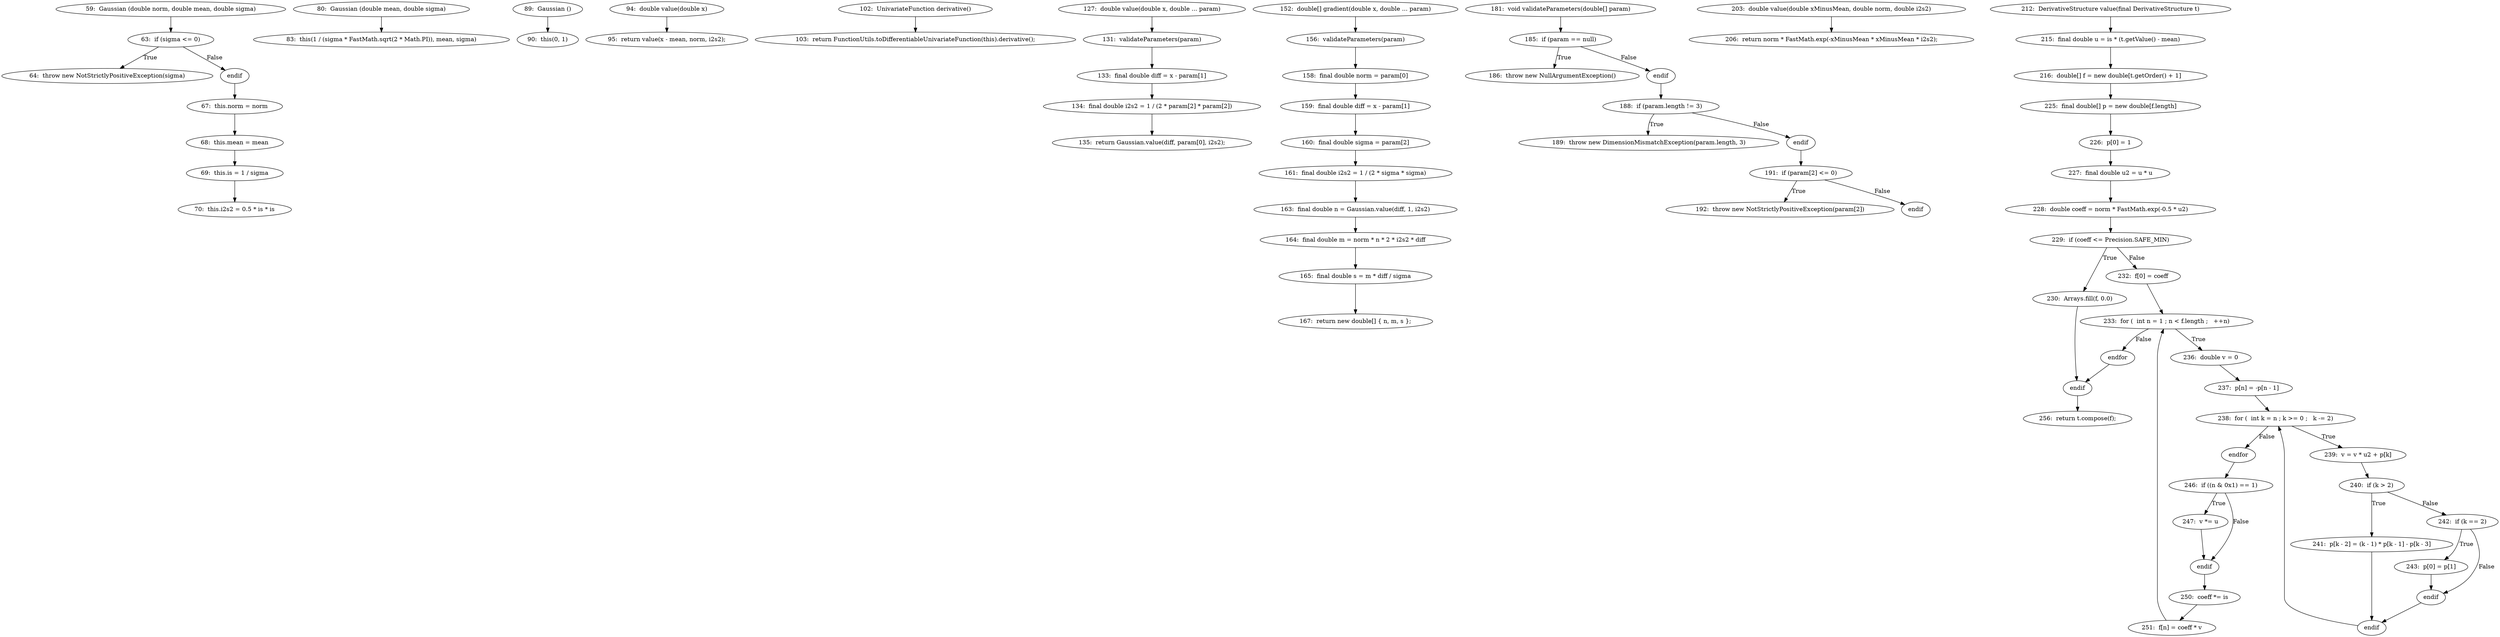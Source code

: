 digraph Gaussian_CFG {
  // graph-vertices
  v1  [label="59:  Gaussian (double norm, double mean, double sigma)"];
  v2  [label="63:  if (sigma <= 0)"];
  v3  [label="64:  throw new NotStrictlyPositiveException(sigma)"];
  v4  [label="endif"];
  v5  [label="67:  this.norm = norm"];
  v6  [label="68:  this.mean = mean"];
  v7  [label="69:  this.is = 1 / sigma"];
  v8  [label="70:  this.i2s2 = 0.5 * is * is"];
  v9  [label="80:  Gaussian (double mean, double sigma)"];
  v10  [label="83:  this(1 / (sigma * FastMath.sqrt(2 * Math.PI)), mean, sigma)"];
  v11  [label="89:  Gaussian ()"];
  v12  [label="90:  this(0, 1)"];
  v13  [label="94:  double value(double x)"];
  v14  [label="95:  return value(x - mean, norm, i2s2);"];
  v15  [label="102:  UnivariateFunction derivative()"];
  v16  [label="103:  return FunctionUtils.toDifferentiableUnivariateFunction(this).derivative();"];
  v17  [label="127:  double value(double x, double ... param)"];
  v18  [label="131:  validateParameters(param)"];
  v19  [label="133:  final double diff = x - param[1]"];
  v20  [label="134:  final double i2s2 = 1 / (2 * param[2] * param[2])"];
  v21  [label="135:  return Gaussian.value(diff, param[0], i2s2);"];
  v22  [label="152:  double[] gradient(double x, double ... param)"];
  v23  [label="156:  validateParameters(param)"];
  v24  [label="158:  final double norm = param[0]"];
  v25  [label="159:  final double diff = x - param[1]"];
  v26  [label="160:  final double sigma = param[2]"];
  v27  [label="161:  final double i2s2 = 1 / (2 * sigma * sigma)"];
  v28  [label="163:  final double n = Gaussian.value(diff, 1, i2s2)"];
  v29  [label="164:  final double m = norm * n * 2 * i2s2 * diff"];
  v30  [label="165:  final double s = m * diff / sigma"];
  v31  [label="167:  return new double[] { n, m, s };"];
  v32  [label="181:  void validateParameters(double[] param)"];
  v33  [label="185:  if (param == null)"];
  v34  [label="186:  throw new NullArgumentException()"];
  v35  [label="endif"];
  v36  [label="188:  if (param.length != 3)"];
  v37  [label="189:  throw new DimensionMismatchException(param.length, 3)"];
  v38  [label="endif"];
  v39  [label="191:  if (param[2] <= 0)"];
  v40  [label="192:  throw new NotStrictlyPositiveException(param[2])"];
  v41  [label="endif"];
  v42  [label="203:  double value(double xMinusMean, double norm, double i2s2)"];
  v43  [label="206:  return norm * FastMath.exp(-xMinusMean * xMinusMean * i2s2);"];
  v44  [label="212:  DerivativeStructure value(final DerivativeStructure t)"];
  v45  [label="215:  final double u = is * (t.getValue() - mean)"];
  v46  [label="216:  double[] f = new double[t.getOrder() + 1]"];
  v47  [label="225:  final double[] p = new double[f.length]"];
  v48  [label="226:  p[0] = 1"];
  v49  [label="227:  final double u2 = u * u"];
  v50  [label="228:  double coeff = norm * FastMath.exp(-0.5 * u2)"];
  v51  [label="229:  if (coeff <= Precision.SAFE_MIN)"];
  v52  [label="230:  Arrays.fill(f, 0.0)"];
  v53  [label="endif"];
  v54  [label="232:  f[0] = coeff"];
  v55  [label="233:  for (  int n = 1 ; n < f.length ;   ++n)"];
  v58  [label="endfor"];
  v59  [label="236:  double v = 0"];
  v60  [label="237:  p[n] = -p[n - 1]"];
  v61  [label="238:  for (  int k = n ; k >= 0 ;   k -= 2)"];
  v64  [label="endfor"];
  v65  [label="239:  v = v * u2 + p[k]"];
  v66  [label="240:  if (k > 2)"];
  v67  [label="241:  p[k - 2] = (k - 1) * p[k - 1] - p[k - 3]"];
  v68  [label="endif"];
  v69  [label="242:  if (k == 2)"];
  v70  [label="243:  p[0] = p[1]"];
  v71  [label="endif"];
  v72  [label="246:  if ((n & 0x1) == 1)"];
  v73  [label="247:  v *= u"];
  v74  [label="endif"];
  v75  [label="250:  coeff *= is"];
  v76  [label="251:  f[n] = coeff * v"];
  v77  [label="256:  return t.compose(f);"];
  // graph-edges
  v1 -> v2;
  v2 -> v3  [label="True"];
  v2 -> v4  [label="False"];
  v4 -> v5;
  v5 -> v6;
  v6 -> v7;
  v7 -> v8;
  v9 -> v10;
  v11 -> v12;
  v13 -> v14;
  v15 -> v16;
  v17 -> v18;
  v18 -> v19;
  v19 -> v20;
  v20 -> v21;
  v22 -> v23;
  v23 -> v24;
  v24 -> v25;
  v25 -> v26;
  v26 -> v27;
  v27 -> v28;
  v28 -> v29;
  v29 -> v30;
  v30 -> v31;
  v32 -> v33;
  v33 -> v34  [label="True"];
  v33 -> v35  [label="False"];
  v35 -> v36;
  v36 -> v37  [label="True"];
  v36 -> v38  [label="False"];
  v38 -> v39;
  v39 -> v40  [label="True"];
  v39 -> v41  [label="False"];
  v42 -> v43;
  v44 -> v45;
  v45 -> v46;
  v46 -> v47;
  v47 -> v48;
  v48 -> v49;
  v49 -> v50;
  v50 -> v51;
  v51 -> v52  [label="True"];
  v52 -> v53;
  v51 -> v54  [label="False"];
  v54 -> v55;
  v55 -> v58  [label="False"];
  v55 -> v59  [label="True"];
  v59 -> v60;
  v60 -> v61;
  v61 -> v64  [label="False"];
  v61 -> v65  [label="True"];
  v65 -> v66;
  v66 -> v67  [label="True"];
  v67 -> v68;
  v66 -> v69  [label="False"];
  v69 -> v70  [label="True"];
  v70 -> v71;
  v69 -> v71  [label="False"];
  v71 -> v68;
  v68 -> v61;
  v64 -> v72;
  v72 -> v73  [label="True"];
  v73 -> v74;
  v72 -> v74  [label="False"];
  v74 -> v75;
  v75 -> v76;
  v76 -> v55;
  v58 -> v53;
  v53 -> v77;
  // end-of-graph
}
